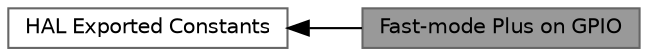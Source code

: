 digraph "Fast-mode Plus on GPIO"
{
 // LATEX_PDF_SIZE
  bgcolor="transparent";
  edge [fontname=Helvetica,fontsize=10,labelfontname=Helvetica,labelfontsize=10];
  node [fontname=Helvetica,fontsize=10,shape=box,height=0.2,width=0.4];
  rankdir=LR;
  Node2 [id="Node000002",label="HAL Exported Constants",height=0.2,width=0.4,color="grey40", fillcolor="white", style="filled",URL="$group___h_a_l___exported___constants.html",tooltip=" "];
  Node1 [id="Node000001",label="Fast-mode Plus on GPIO",height=0.2,width=0.4,color="gray40", fillcolor="grey60", style="filled", fontcolor="black",tooltip=" "];
  Node2->Node1 [shape=plaintext, dir="back", style="solid"];
}
